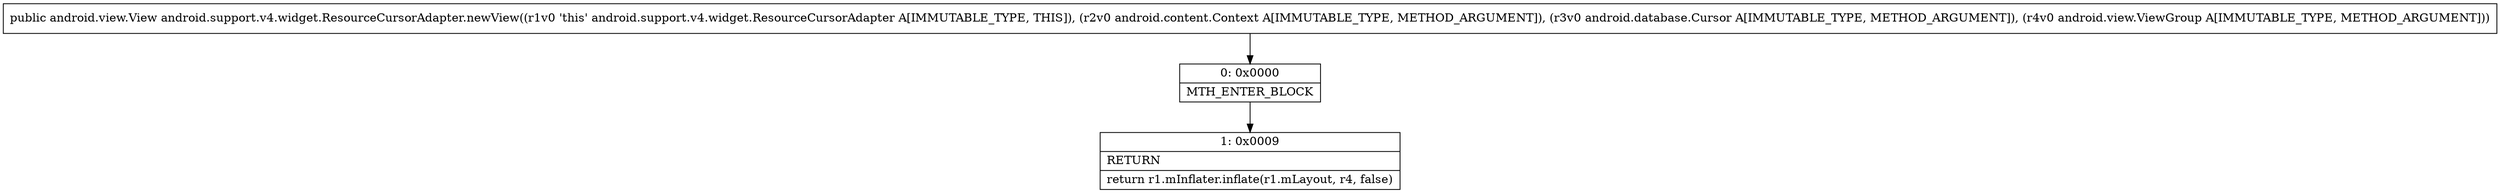 digraph "CFG forandroid.support.v4.widget.ResourceCursorAdapter.newView(Landroid\/content\/Context;Landroid\/database\/Cursor;Landroid\/view\/ViewGroup;)Landroid\/view\/View;" {
Node_0 [shape=record,label="{0\:\ 0x0000|MTH_ENTER_BLOCK\l}"];
Node_1 [shape=record,label="{1\:\ 0x0009|RETURN\l|return r1.mInflater.inflate(r1.mLayout, r4, false)\l}"];
MethodNode[shape=record,label="{public android.view.View android.support.v4.widget.ResourceCursorAdapter.newView((r1v0 'this' android.support.v4.widget.ResourceCursorAdapter A[IMMUTABLE_TYPE, THIS]), (r2v0 android.content.Context A[IMMUTABLE_TYPE, METHOD_ARGUMENT]), (r3v0 android.database.Cursor A[IMMUTABLE_TYPE, METHOD_ARGUMENT]), (r4v0 android.view.ViewGroup A[IMMUTABLE_TYPE, METHOD_ARGUMENT])) }"];
MethodNode -> Node_0;
Node_0 -> Node_1;
}

